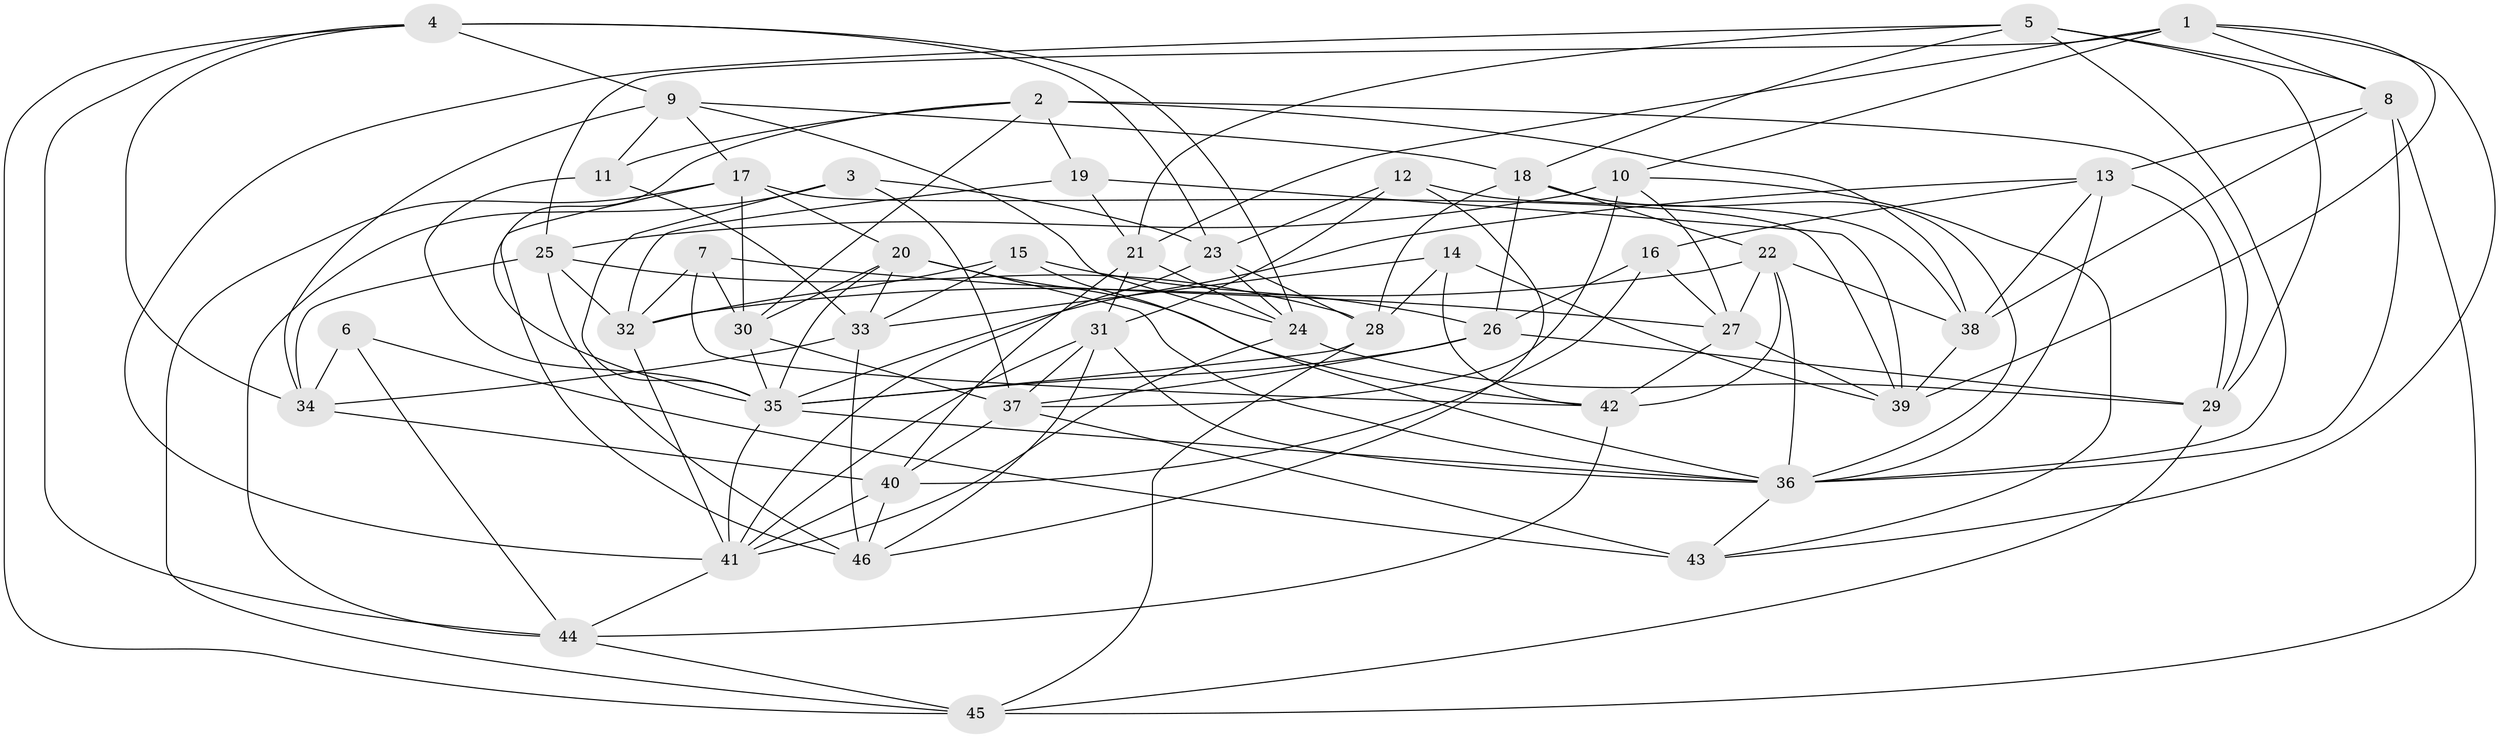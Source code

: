// original degree distribution, {4: 1.0}
// Generated by graph-tools (version 1.1) at 2025/50/03/09/25 03:50:47]
// undirected, 46 vertices, 133 edges
graph export_dot {
graph [start="1"]
  node [color=gray90,style=filled];
  1;
  2;
  3;
  4;
  5;
  6;
  7;
  8;
  9;
  10;
  11;
  12;
  13;
  14;
  15;
  16;
  17;
  18;
  19;
  20;
  21;
  22;
  23;
  24;
  25;
  26;
  27;
  28;
  29;
  30;
  31;
  32;
  33;
  34;
  35;
  36;
  37;
  38;
  39;
  40;
  41;
  42;
  43;
  44;
  45;
  46;
  1 -- 8 [weight=1.0];
  1 -- 10 [weight=1.0];
  1 -- 21 [weight=1.0];
  1 -- 25 [weight=1.0];
  1 -- 39 [weight=1.0];
  1 -- 43 [weight=1.0];
  2 -- 11 [weight=1.0];
  2 -- 19 [weight=1.0];
  2 -- 29 [weight=1.0];
  2 -- 30 [weight=1.0];
  2 -- 35 [weight=1.0];
  2 -- 38 [weight=1.0];
  3 -- 23 [weight=1.0];
  3 -- 35 [weight=1.0];
  3 -- 37 [weight=1.0];
  3 -- 44 [weight=1.0];
  4 -- 9 [weight=1.0];
  4 -- 23 [weight=1.0];
  4 -- 24 [weight=1.0];
  4 -- 34 [weight=1.0];
  4 -- 44 [weight=1.0];
  4 -- 45 [weight=1.0];
  5 -- 8 [weight=1.0];
  5 -- 18 [weight=1.0];
  5 -- 21 [weight=1.0];
  5 -- 29 [weight=1.0];
  5 -- 36 [weight=1.0];
  5 -- 41 [weight=1.0];
  6 -- 34 [weight=1.0];
  6 -- 43 [weight=2.0];
  6 -- 44 [weight=1.0];
  7 -- 27 [weight=1.0];
  7 -- 30 [weight=1.0];
  7 -- 32 [weight=1.0];
  7 -- 42 [weight=1.0];
  8 -- 13 [weight=1.0];
  8 -- 36 [weight=1.0];
  8 -- 38 [weight=1.0];
  8 -- 45 [weight=1.0];
  9 -- 11 [weight=1.0];
  9 -- 17 [weight=1.0];
  9 -- 18 [weight=1.0];
  9 -- 24 [weight=1.0];
  9 -- 34 [weight=1.0];
  10 -- 25 [weight=1.0];
  10 -- 27 [weight=1.0];
  10 -- 37 [weight=2.0];
  10 -- 43 [weight=1.0];
  11 -- 33 [weight=1.0];
  11 -- 35 [weight=1.0];
  12 -- 23 [weight=1.0];
  12 -- 31 [weight=1.0];
  12 -- 38 [weight=1.0];
  12 -- 46 [weight=1.0];
  13 -- 16 [weight=1.0];
  13 -- 29 [weight=1.0];
  13 -- 35 [weight=1.0];
  13 -- 36 [weight=1.0];
  13 -- 38 [weight=1.0];
  14 -- 28 [weight=1.0];
  14 -- 33 [weight=1.0];
  14 -- 39 [weight=1.0];
  14 -- 42 [weight=1.0];
  15 -- 26 [weight=1.0];
  15 -- 32 [weight=1.0];
  15 -- 33 [weight=1.0];
  15 -- 36 [weight=1.0];
  16 -- 26 [weight=1.0];
  16 -- 27 [weight=1.0];
  16 -- 40 [weight=1.0];
  17 -- 20 [weight=1.0];
  17 -- 30 [weight=1.0];
  17 -- 39 [weight=1.0];
  17 -- 45 [weight=1.0];
  17 -- 46 [weight=1.0];
  18 -- 22 [weight=1.0];
  18 -- 26 [weight=1.0];
  18 -- 28 [weight=1.0];
  18 -- 36 [weight=1.0];
  19 -- 21 [weight=1.0];
  19 -- 32 [weight=1.0];
  19 -- 39 [weight=1.0];
  20 -- 30 [weight=1.0];
  20 -- 33 [weight=1.0];
  20 -- 35 [weight=1.0];
  20 -- 36 [weight=1.0];
  20 -- 42 [weight=1.0];
  21 -- 24 [weight=1.0];
  21 -- 31 [weight=1.0];
  21 -- 40 [weight=1.0];
  22 -- 27 [weight=1.0];
  22 -- 32 [weight=1.0];
  22 -- 36 [weight=1.0];
  22 -- 38 [weight=1.0];
  22 -- 42 [weight=1.0];
  23 -- 24 [weight=1.0];
  23 -- 28 [weight=1.0];
  23 -- 41 [weight=1.0];
  24 -- 29 [weight=1.0];
  24 -- 41 [weight=1.0];
  25 -- 28 [weight=1.0];
  25 -- 32 [weight=1.0];
  25 -- 34 [weight=1.0];
  25 -- 46 [weight=1.0];
  26 -- 29 [weight=1.0];
  26 -- 35 [weight=1.0];
  26 -- 37 [weight=1.0];
  27 -- 39 [weight=1.0];
  27 -- 42 [weight=1.0];
  28 -- 35 [weight=1.0];
  28 -- 45 [weight=1.0];
  29 -- 45 [weight=1.0];
  30 -- 35 [weight=1.0];
  30 -- 37 [weight=1.0];
  31 -- 36 [weight=1.0];
  31 -- 37 [weight=1.0];
  31 -- 41 [weight=1.0];
  31 -- 46 [weight=1.0];
  32 -- 41 [weight=1.0];
  33 -- 34 [weight=1.0];
  33 -- 46 [weight=1.0];
  34 -- 40 [weight=1.0];
  35 -- 36 [weight=1.0];
  35 -- 41 [weight=1.0];
  36 -- 43 [weight=1.0];
  37 -- 40 [weight=1.0];
  37 -- 43 [weight=1.0];
  38 -- 39 [weight=1.0];
  40 -- 41 [weight=1.0];
  40 -- 46 [weight=1.0];
  41 -- 44 [weight=1.0];
  42 -- 44 [weight=1.0];
  44 -- 45 [weight=1.0];
}
